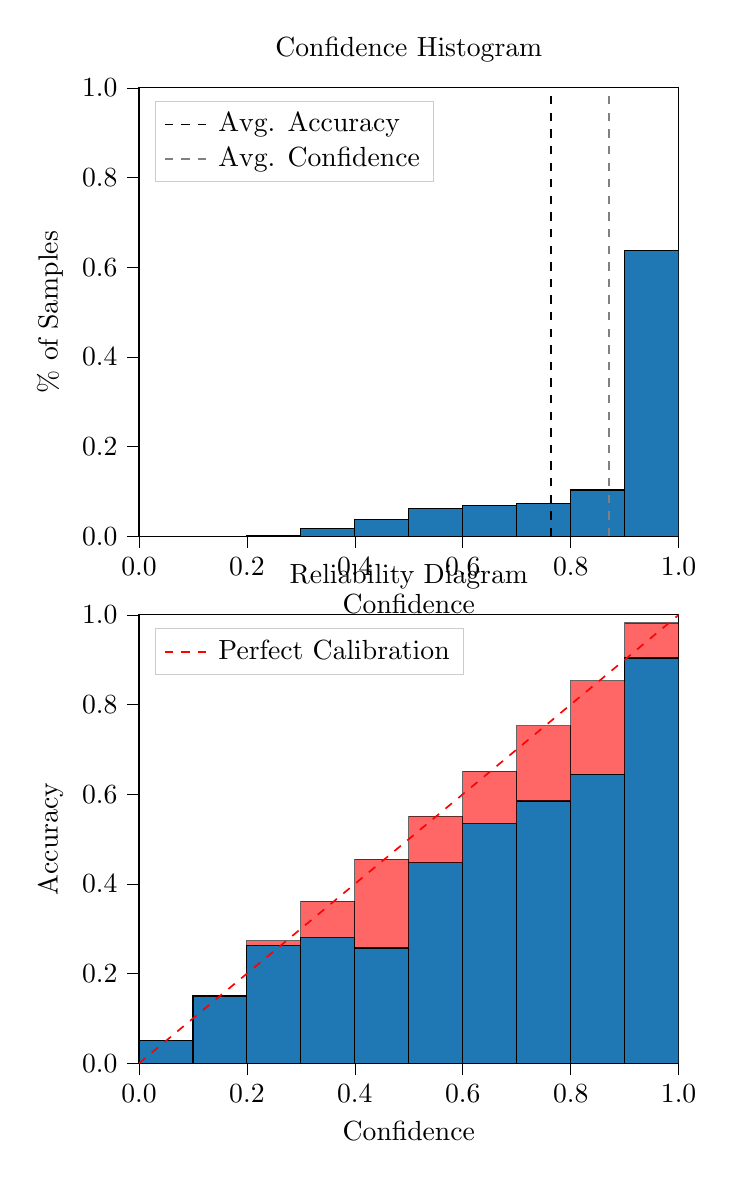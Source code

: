 % This file was created by tikzplotlib v0.9.8.
\begin{tikzpicture}

\definecolor{color0}{rgb}{0.122,0.467,0.706}

\begin{groupplot}[group style={group size=1 by 2}]
\nextgroupplot[
legend cell align={left},
legend style={
  fill opacity=0.8,
  draw opacity=1,
  text opacity=1,
  at={(0.03,0.97)},
  anchor=north west,
  draw=white!80!black
},
tick align=outside,
tick pos=left,
title={Confidence Histogram},
x grid style={white!69.02!black},
xlabel={Confidence},
xmin=0, xmax=1,
xtick style={color=black},
xtick={0,0.2,0.4,0.6,0.8,1},
xticklabels={0.0,0.2,0.4,0.6,0.8,1.0},
y grid style={white!69.02!black},
ylabel={\% of Samples},
ymin=0, ymax=1,
ytick style={color=black},
ytick={0,0.2,0.4,0.6,0.8,1},
yticklabels={0.0,0.2,0.4,0.6,0.8,1.0}
]
\draw[draw=black,fill=color0] (axis cs:-6.939e-18,0) rectangle (axis cs:0.1,0);
\draw[draw=black,fill=color0] (axis cs:0.1,0) rectangle (axis cs:0.2,0);
\draw[draw=black,fill=color0] (axis cs:0.2,0) rectangle (axis cs:0.3,0.002);
\draw[draw=black,fill=color0] (axis cs:0.3,0) rectangle (axis cs:0.4,0.017);
\draw[draw=black,fill=color0] (axis cs:0.4,0) rectangle (axis cs:0.5,0.038);
\draw[draw=black,fill=color0] (axis cs:0.5,0) rectangle (axis cs:0.6,0.062);
\draw[draw=black,fill=color0] (axis cs:0.6,0) rectangle (axis cs:0.7,0.068);
\draw[draw=black,fill=color0] (axis cs:0.7,0) rectangle (axis cs:0.8,0.073);
\draw[draw=black,fill=color0] (axis cs:0.8,0) rectangle (axis cs:0.9,0.103);
\draw[draw=black,fill=color0] (axis cs:0.9,0) rectangle (axis cs:1,0.638);
\addplot [semithick, black, dashed]
table {%
0.764 0
0.764 1
};
\addlegendentry{Avg. Accuracy}
\addplot [semithick, white!50.196!black, dashed]
table {%
0.871 0
0.871 1
};
\addlegendentry{Avg. Confidence}

\nextgroupplot[
legend cell align={left},
legend style={
  fill opacity=0.8,
  draw opacity=1,
  text opacity=1,
  at={(0.03,0.97)},
  anchor=north west,
  draw=white!80!black
},
tick align=outside,
tick pos=left,
title={Reliability Diagram},
x grid style={white!69.02!black},
xlabel={Confidence},
xmin=0, xmax=1,
xtick style={color=black},
xtick={0,0.2,0.4,0.6,0.8,1},
xticklabels={0.0,0.2,0.4,0.6,0.8,1.0},
y grid style={white!69.02!black},
ylabel={Accuracy},
ymin=0, ymax=1,
ytick style={color=black},
ytick={0,0.2,0.4,0.6,0.8,1},
yticklabels={0.0,0.2,0.4,0.6,0.8,1.0}
]
\draw[draw=black,fill=color0] (axis cs:-6.939e-18,0) rectangle (axis cs:0.1,0.05);
\draw[draw=black,fill=color0] (axis cs:0.1,0) rectangle (axis cs:0.2,0.15);
\draw[draw=black,fill=color0] (axis cs:0.2,0) rectangle (axis cs:0.3,0.263);
\draw[draw=black,fill=color0] (axis cs:0.3,0) rectangle (axis cs:0.4,0.28);
\draw[draw=black,fill=color0] (axis cs:0.4,0) rectangle (axis cs:0.5,0.257);
\draw[draw=black,fill=color0] (axis cs:0.5,0) rectangle (axis cs:0.6,0.447);
\draw[draw=black,fill=color0] (axis cs:0.6,0) rectangle (axis cs:0.7,0.534);
\draw[draw=black,fill=color0] (axis cs:0.7,0) rectangle (axis cs:0.8,0.585);
\draw[draw=black,fill=color0] (axis cs:0.8,0) rectangle (axis cs:0.9,0.645);
\draw[draw=black,fill=color0] (axis cs:0.9,0) rectangle (axis cs:1,0.904);
\draw[draw=black,fill=red,opacity=0.6] (axis cs:-6.939e-18,0.05) rectangle (axis cs:0.1,0.05);
\draw[draw=black,fill=red,opacity=0.6] (axis cs:0.1,0.15) rectangle (axis cs:0.2,0.15);
\draw[draw=black,fill=red,opacity=0.6] (axis cs:0.2,0.263) rectangle (axis cs:0.3,0.273);
\draw[draw=black,fill=red,opacity=0.6] (axis cs:0.3,0.28) rectangle (axis cs:0.4,0.361);
\draw[draw=black,fill=red,opacity=0.6] (axis cs:0.4,0.257) rectangle (axis cs:0.5,0.455);
\draw[draw=black,fill=red,opacity=0.6] (axis cs:0.5,0.447) rectangle (axis cs:0.6,0.551);
\draw[draw=black,fill=red,opacity=0.6] (axis cs:0.6,0.534) rectangle (axis cs:0.7,0.651);
\draw[draw=black,fill=red,opacity=0.6] (axis cs:0.7,0.585) rectangle (axis cs:0.8,0.753);
\draw[draw=black,fill=red,opacity=0.6] (axis cs:0.8,0.645) rectangle (axis cs:0.9,0.853);
\draw[draw=black,fill=red,opacity=0.6] (axis cs:0.9,0.904) rectangle (axis cs:1,0.982);
\addplot [semithick, red, dashed]
table {%
0 0
1 1
};
\addlegendentry{Perfect Calibration}
\end{groupplot}

\end{tikzpicture}
